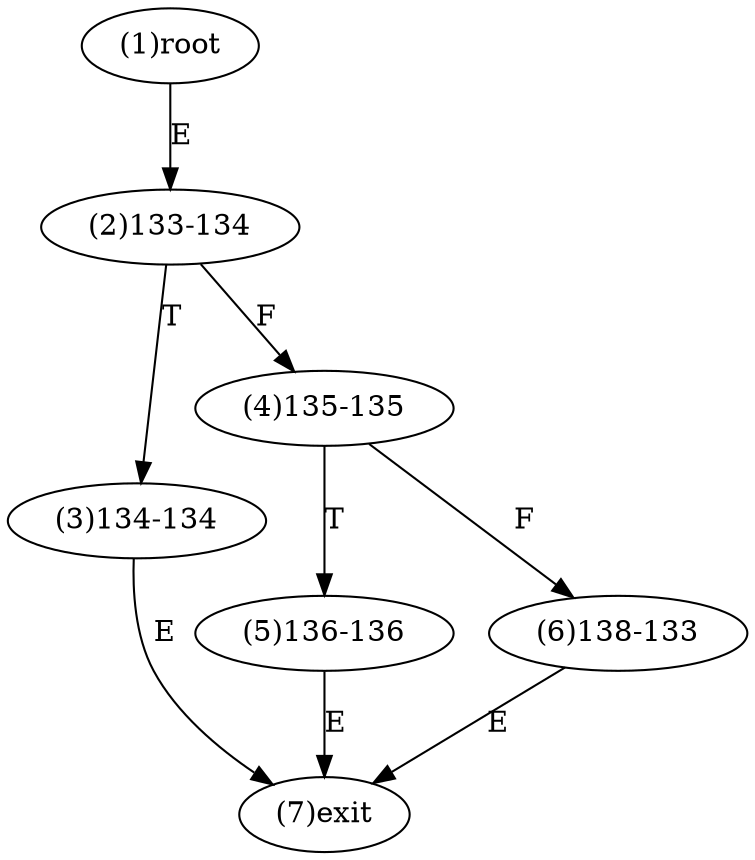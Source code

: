 digraph "" { 
1[ label="(1)root"];
2[ label="(2)133-134"];
3[ label="(3)134-134"];
4[ label="(4)135-135"];
5[ label="(5)136-136"];
6[ label="(6)138-133"];
7[ label="(7)exit"];
1->2[ label="E"];
2->4[ label="F"];
2->3[ label="T"];
3->7[ label="E"];
4->6[ label="F"];
4->5[ label="T"];
5->7[ label="E"];
6->7[ label="E"];
}